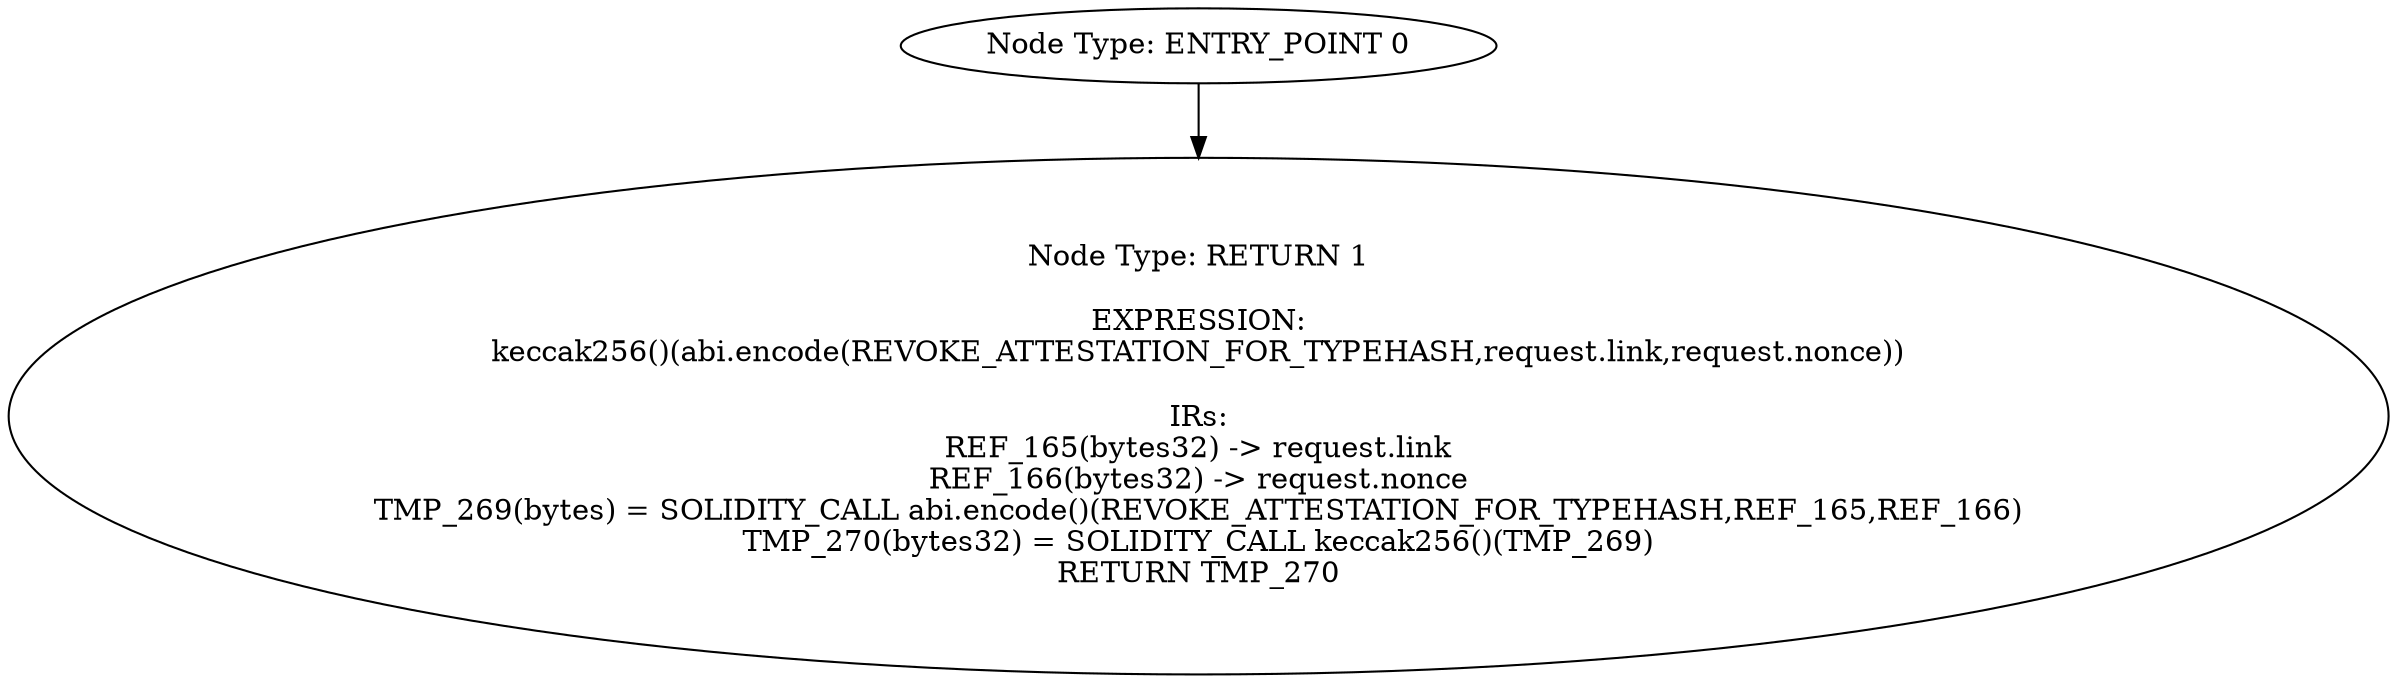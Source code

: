 digraph{
0[label="Node Type: ENTRY_POINT 0
"];
0->1;
1[label="Node Type: RETURN 1

EXPRESSION:
keccak256()(abi.encode(REVOKE_ATTESTATION_FOR_TYPEHASH,request.link,request.nonce))

IRs:
REF_165(bytes32) -> request.link
REF_166(bytes32) -> request.nonce
TMP_269(bytes) = SOLIDITY_CALL abi.encode()(REVOKE_ATTESTATION_FOR_TYPEHASH,REF_165,REF_166)
TMP_270(bytes32) = SOLIDITY_CALL keccak256()(TMP_269)
RETURN TMP_270"];
}
